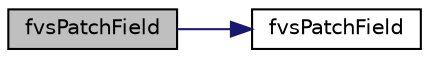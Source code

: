 digraph "fvsPatchField"
{
  bgcolor="transparent";
  edge [fontname="Helvetica",fontsize="10",labelfontname="Helvetica",labelfontsize="10"];
  node [fontname="Helvetica",fontsize="10",shape=record];
  rankdir="LR";
  Node1 [label="fvsPatchField",height=0.2,width=0.4,color="black", fillcolor="grey75", style="filled", fontcolor="black"];
  Node1 -> Node2 [color="midnightblue",fontsize="10",style="solid",fontname="Helvetica"];
  Node2 [label="fvsPatchField",height=0.2,width=0.4,color="black",URL="$a00895.html#a52b6401bf1d0fe7a521bd574b3b4d5a0",tooltip="Construct from patch and internal field. "];
}
